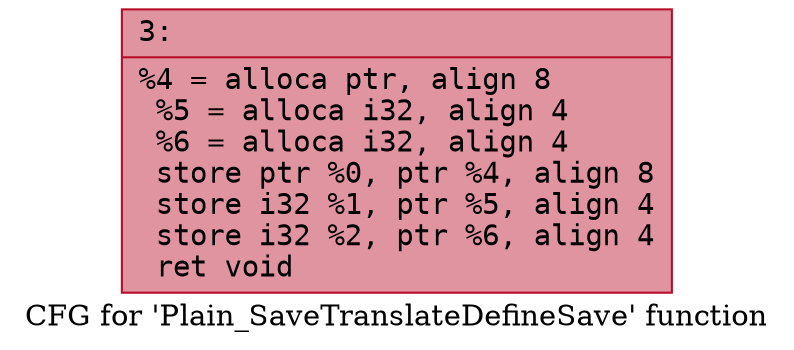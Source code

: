 digraph "CFG for 'Plain_SaveTranslateDefineSave' function" {
	label="CFG for 'Plain_SaveTranslateDefineSave' function";

	Node0x600001289e00 [shape=record,color="#b70d28ff", style=filled, fillcolor="#b70d2870" fontname="Courier",label="{3:\l|  %4 = alloca ptr, align 8\l  %5 = alloca i32, align 4\l  %6 = alloca i32, align 4\l  store ptr %0, ptr %4, align 8\l  store i32 %1, ptr %5, align 4\l  store i32 %2, ptr %6, align 4\l  ret void\l}"];
}
